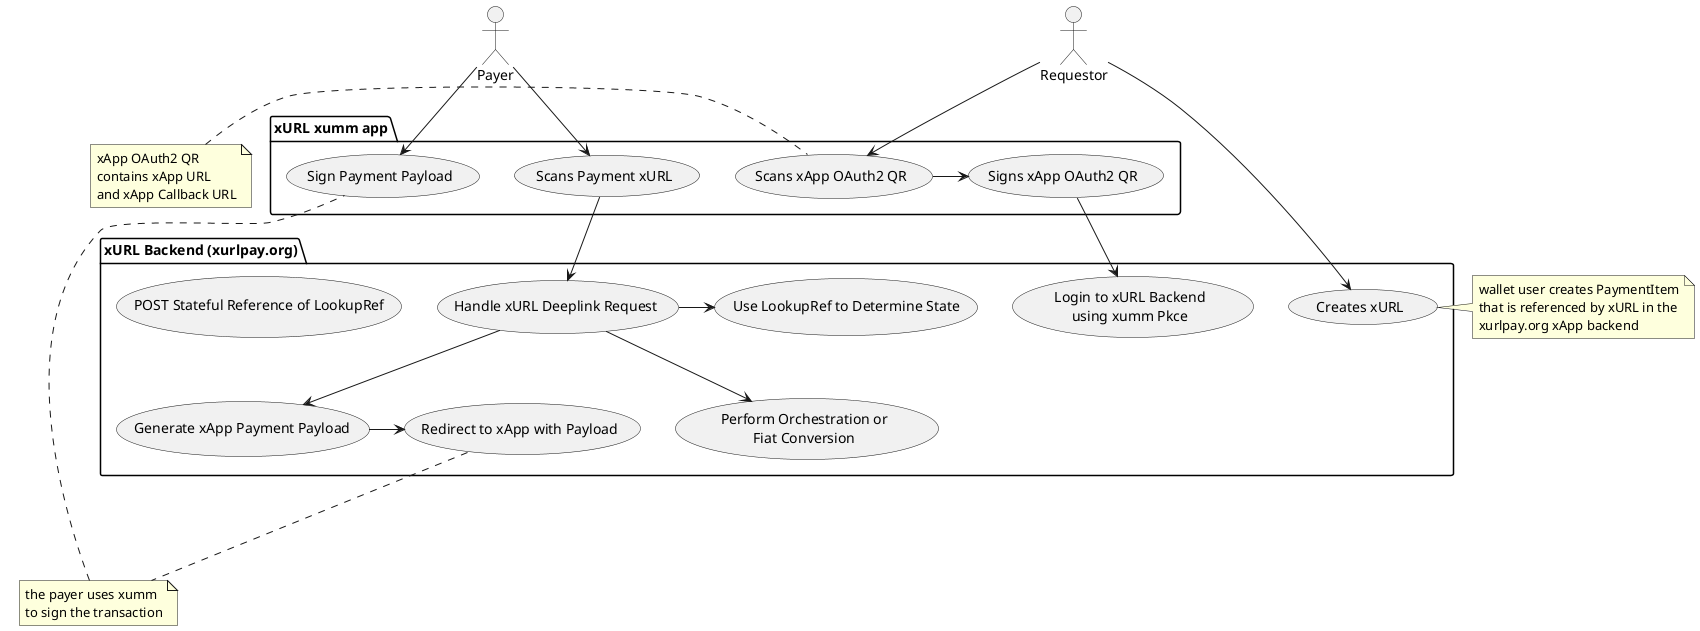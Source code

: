 @startuml xurl_usecase

skinparam usecase {
    BackgroundColor<< xInvoice >> #ffabb0
}

package "xURL xumm app" {
    (Scans xApp OAuth2 QR) as xAppLogin
    (Signs xApp OAuth2 QR) as xAppSign 
    (Scans Payment xURL) as xAppxURLScan
    (Sign Payment Payload) as xAppSignPayment
}
note left of xAppLogin
    xApp OAuth2 QR
    contains xApp URL
    and xApp Callback URL
end note

package "xURL Backend (xurlpay.org)" {
    (Login to xURL Backend\nusing xumm Pkce) as xuLoginBackend
    (Handle xURL Deeplink Request) as xuHandleDeeplink
    (Creates xURL) as xuCreateXurl
    (Generate xApp Payment Payload) as xuGeneratePayload
    (Perform Orchestration or\nFiat Conversion) as xuOrchestrate
    (Use LookupRef to Determine State) as xLookupRef
    (POST Stateful Reference of LookupRef) as (PostxURL)
    (Redirect to xApp with Payload) as xuRedirect
}


'oath login
Requestor --> xAppLogin
xAppLogin -> xAppSign
xAppSign --> xuLoginBackend

' create xurl
Requestor-->xuCreateXurl
note right of xuCreateXurl
    wallet user creates PaymentItem
    that is referenced by xURL in the
    xurlpay.org xApp backend
end note

'pay xurl
Payer --> xAppxURLScan
Payer --> xAppSignPayment
xAppxURLScan-->xuHandleDeeplink
xuHandleDeeplink->xLookupRef
xuHandleDeeplink-->xuOrchestrate
xuHandleDeeplink-->xuGeneratePayload

xuGeneratePayload->xuRedirect

note "the payer uses xumm\nto sign the transaction" as N2
xuRedirect ... N2
N2 ... xAppSignPayment



@enduml




